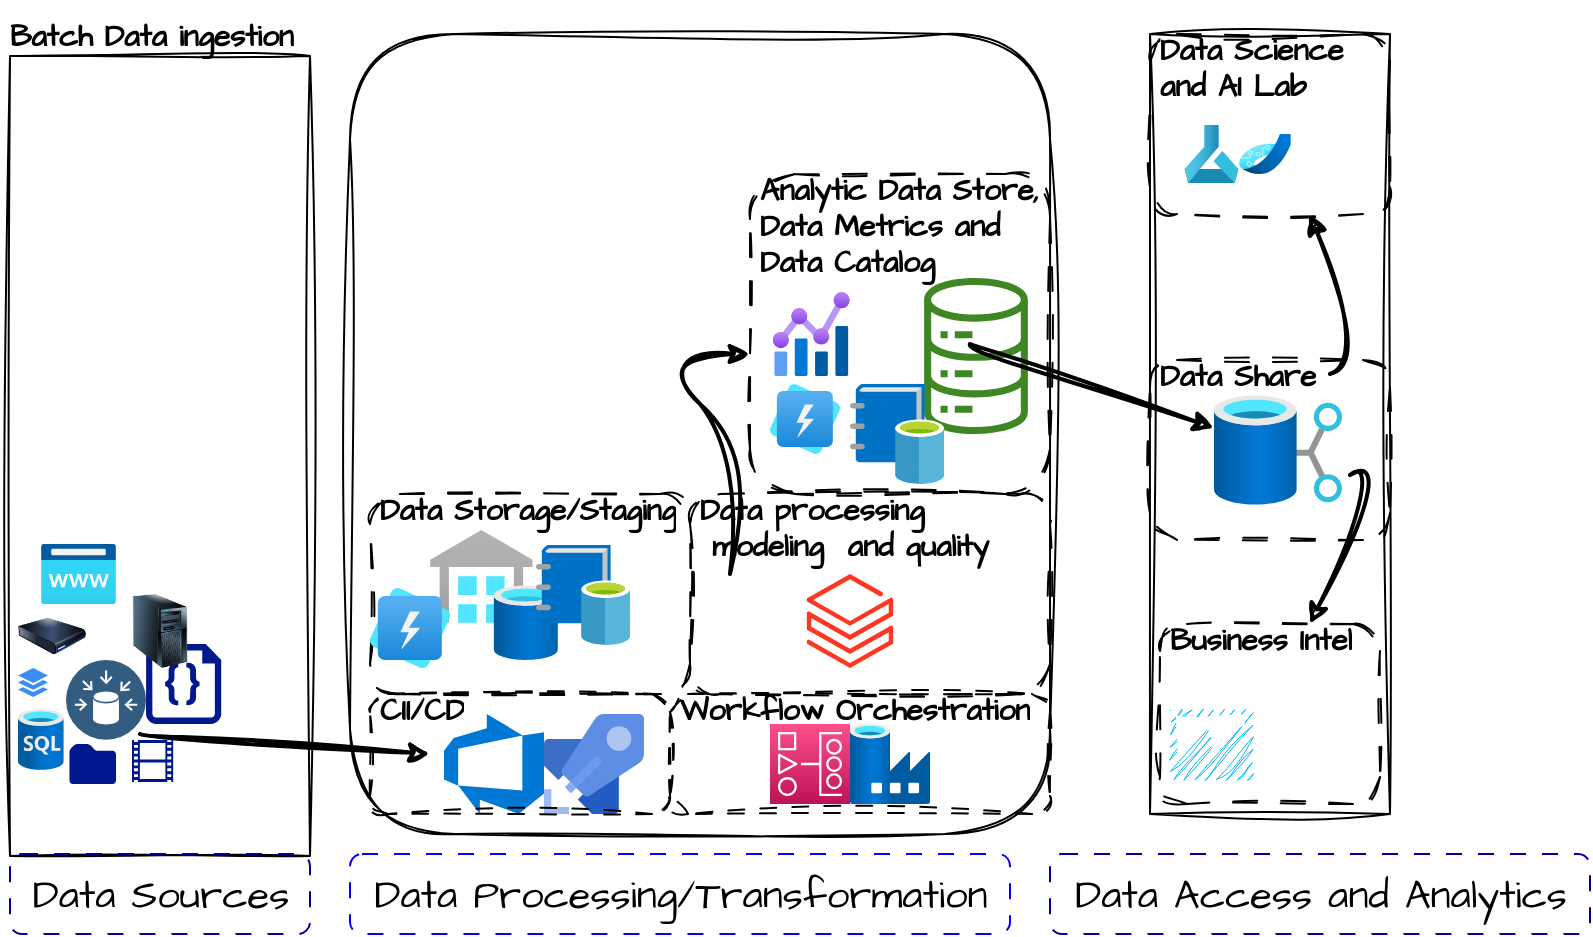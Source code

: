 <mxfile version="21.0.10" type="device"><diagram name="Page-1" id="BlvJpAKJwARUq9cr3hPY"><mxGraphModel dx="1330" dy="802" grid="1" gridSize="10" guides="1" tooltips="1" connect="1" arrows="1" fold="1" page="1" pageScale="1" pageWidth="850" pageHeight="1100" math="0" shadow="0"><root><mxCell id="0"/><mxCell id="1" parent="0"/><mxCell id="V5uFVj3z1CCtaaOXU0zh-1" value="" style="rounded=0;whiteSpace=wrap;html=1;sketch=1;hachureGap=4;jiggle=2;curveFitting=1;fontFamily=Architects Daughter;fontSource=https%3A%2F%2Ffonts.googleapis.com%2Fcss%3Ffamily%3DArchitects%2BDaughter;fontSize=20;" parent="1" vertex="1"><mxGeometry x="10" y="91" width="150" height="400" as="geometry"/></mxCell><mxCell id="V5uFVj3z1CCtaaOXU0zh-2" value="" style="rounded=1;whiteSpace=wrap;html=1;sketch=1;hachureGap=4;jiggle=2;curveFitting=1;fontFamily=Architects Daughter;fontSource=https%3A%2F%2Ffonts.googleapis.com%2Fcss%3Ffamily%3DArchitects%2BDaughter;fontSize=20;" parent="1" vertex="1"><mxGeometry x="180" y="80" width="350" height="400" as="geometry"/></mxCell><mxCell id="V5uFVj3z1CCtaaOXU0zh-3" value="" style="rounded=0;whiteSpace=wrap;html=1;sketch=1;hachureGap=4;jiggle=2;curveFitting=1;fontFamily=Architects Daughter;fontSource=https%3A%2F%2Ffonts.googleapis.com%2Fcss%3Ffamily%3DArchitects%2BDaughter;fontSize=20;" parent="1" vertex="1"><mxGeometry x="580" y="80" width="120" height="390" as="geometry"/></mxCell><mxCell id="V5uFVj3z1CCtaaOXU0zh-4" value="Data Sources" style="text;html=1;align=center;verticalAlign=middle;resizable=0;points=[];autosize=1;fontSize=20;fontFamily=Architects Daughter;strokeColor=#000099;dashed=1;dashPattern=8 8;rounded=1;" parent="1" vertex="1"><mxGeometry x="10" y="490" width="150" height="40" as="geometry"/></mxCell><mxCell id="V5uFVj3z1CCtaaOXU0zh-5" value="Data Processing/Transformation" style="text;html=1;align=center;verticalAlign=middle;resizable=0;points=[];autosize=1;fontSize=20;fontFamily=Architects Daughter;fillColor=none;strokeColor=#0000FF;dashed=1;dashPattern=8 8;rounded=1;" parent="1" vertex="1"><mxGeometry x="180" y="490" width="330" height="40" as="geometry"/></mxCell><mxCell id="V5uFVj3z1CCtaaOXU0zh-8" value="" style="image;aspect=fixed;html=1;points=[];align=center;fontSize=12;image=img/lib/azure2/databases/SQL_Database.svg;dashed=1;dashPattern=8 8;strokeColor=#000099;fontFamily=Architects Daughter;fontColor=default;fillColor=none;gradientColor=none;" parent="1" vertex="1"><mxGeometry x="14" y="417.5" width="22.88" height="30.5" as="geometry"/></mxCell><mxCell id="V5uFVj3z1CCtaaOXU0zh-15" value="" style="sketch=0;aspect=fixed;pointerEvents=1;shadow=0;dashed=0;html=1;strokeColor=none;labelPosition=center;verticalLabelPosition=bottom;verticalAlign=top;align=center;fillColor=#00188D;shape=mxgraph.azure.code_file;dashPattern=8 8;fontFamily=Architects Daughter;fontSize=20;fontColor=default;" parent="1" vertex="1"><mxGeometry x="78" y="385" width="37.6" height="40" as="geometry"/></mxCell><mxCell id="V5uFVj3z1CCtaaOXU0zh-17" value="" style="sketch=0;aspect=fixed;pointerEvents=1;shadow=0;dashed=0;html=1;strokeColor=none;labelPosition=center;verticalLabelPosition=bottom;verticalAlign=top;align=center;fillColor=#00188D;shape=mxgraph.mscae.enterprise.folder;dashPattern=8 8;fontFamily=Architects Daughter;fontSize=20;fontColor=default;" parent="1" vertex="1"><mxGeometry x="39.74" y="435" width="23.26" height="20" as="geometry"/></mxCell><mxCell id="V5uFVj3z1CCtaaOXU0zh-19" value="" style="sketch=0;aspect=fixed;pointerEvents=1;shadow=0;dashed=0;html=1;strokeColor=none;labelPosition=center;verticalLabelPosition=bottom;verticalAlign=top;align=center;fillColor=#00188D;shape=mxgraph.mscae.general.video;dashPattern=8 8;fontFamily=Architects Daughter;fontSize=20;fontColor=default;" parent="1" vertex="1"><mxGeometry x="71" y="433" width="20.58" height="21" as="geometry"/></mxCell><mxCell id="V5uFVj3z1CCtaaOXU0zh-24" value="" style="image;aspect=fixed;html=1;points=[];align=center;fontSize=12;image=img/lib/azure2/app_services/App_Service_Domains.svg;dashed=1;dashPattern=8 8;strokeColor=#000099;fontFamily=Architects Daughter;fontColor=default;fillColor=none;gradientColor=none;" parent="1" vertex="1"><mxGeometry x="25.5" y="335" width="37.5" height="30" as="geometry"/></mxCell><mxCell id="V5uFVj3z1CCtaaOXU0zh-28" value="" style="image;html=1;image=img/lib/clip_art/computers/Harddrive_128x128.png;dashed=1;dashPattern=8 8;strokeColor=#000099;fontFamily=Architects Daughter;fontSize=20;fontColor=default;fillColor=none;gradientColor=none;" parent="1" vertex="1"><mxGeometry x="14" y="365" width="34" height="32" as="geometry"/></mxCell><mxCell id="V5uFVj3z1CCtaaOXU0zh-29" value="" style="image;html=1;image=img/lib/clip_art/computers/Server_Tower_128x128.png;dashed=1;dashPattern=8 8;strokeColor=#000099;fontFamily=Architects Daughter;fontSize=20;fontColor=default;fillColor=none;gradientColor=none;" parent="1" vertex="1"><mxGeometry x="70" y="360" width="30" height="37" as="geometry"/></mxCell><mxCell id="V5uFVj3z1CCtaaOXU0zh-32" value="" style="image;aspect=fixed;html=1;points=[];align=center;fontSize=12;image=img/lib/azure2/databases/SQL_Data_Warehouses.svg;dashed=1;dashPattern=8 8;strokeColor=#000099;fontFamily=Architects Daughter;fontColor=default;fillColor=none;gradientColor=none;" parent="1" vertex="1"><mxGeometry x="220" y="328" width="64" height="65" as="geometry"/></mxCell><mxCell id="V5uFVj3z1CCtaaOXU0zh-33" value="" style="image;aspect=fixed;html=1;points=[];align=center;fontSize=12;image=img/lib/azure2/storage/Data_Shares.svg;dashed=1;dashPattern=8 8;strokeColor=#000099;fontFamily=Architects Daughter;fontColor=default;fillColor=none;gradientColor=none;" parent="1" vertex="1"><mxGeometry x="612" y="260.5" width="64" height="55.0" as="geometry"/></mxCell><mxCell id="V5uFVj3z1CCtaaOXU0zh-34" value="" style="image;sketch=0;aspect=fixed;html=1;points=[];align=center;fontSize=12;image=img/lib/mscae/Data_Catalog.svg;dashed=1;dashPattern=8 8;strokeColor=#000099;fontFamily=Architects Daughter;fontColor=default;fillColor=none;gradientColor=none;" parent="1" vertex="1"><mxGeometry x="273" y="335.5" width="47" height="50" as="geometry"/></mxCell><mxCell id="V5uFVj3z1CCtaaOXU0zh-35" value="" style="image;aspect=fixed;html=1;points=[];align=center;fontSize=12;image=img/lib/azure2/databases/Data_Factory.svg;dashed=1;dashPattern=8 8;strokeColor=#000099;fontFamily=Architects Daughter;fontColor=default;fillColor=none;gradientColor=none;" parent="1" vertex="1"><mxGeometry x="430" y="425" width="40" height="40" as="geometry"/></mxCell><mxCell id="V5uFVj3z1CCtaaOXU0zh-36" value="" style="sketch=0;points=[[0,0,0],[0.25,0,0],[0.5,0,0],[0.75,0,0],[1,0,0],[0,1,0],[0.25,1,0],[0.5,1,0],[0.75,1,0],[1,1,0],[0,0.25,0],[0,0.5,0],[0,0.75,0],[1,0.25,0],[1,0.5,0],[1,0.75,0]];outlineConnect=0;fontColor=#232F3E;gradientColor=#FF4F8B;gradientDirection=north;fillColor=#BC1356;strokeColor=#ffffff;dashed=0;verticalLabelPosition=bottom;verticalAlign=top;align=center;html=1;fontSize=12;fontStyle=0;aspect=fixed;shape=mxgraph.aws4.resourceIcon;resIcon=mxgraph.aws4.managed_workflows_for_apache_airflow;dashPattern=8 8;fontFamily=Architects Daughter;" parent="1" vertex="1"><mxGeometry x="390" y="425" width="40" height="40" as="geometry"/></mxCell><mxCell id="V5uFVj3z1CCtaaOXU0zh-37" value="" style="image;aspect=fixed;html=1;points=[];align=center;fontSize=12;image=img/lib/azure2/analytics/Azure_Databricks.svg;dashed=1;dashPattern=8 8;strokeColor=#000099;fontFamily=Architects Daughter;fontColor=default;fillColor=none;gradientColor=none;" parent="1" vertex="1"><mxGeometry x="408.3" y="350" width="43.41" height="47" as="geometry"/></mxCell><mxCell id="V5uFVj3z1CCtaaOXU0zh-40" value="" style="image;sketch=0;aspect=fixed;html=1;points=[];align=center;fontSize=12;image=img/lib/mscae/Azure_Pipelines.svg;dashed=1;dashPattern=8 8;strokeColor=#000099;fontFamily=Architects Daughter;fontColor=default;fillColor=none;gradientColor=none;" parent="1" vertex="1"><mxGeometry x="277" y="420" width="50" height="50" as="geometry"/></mxCell><mxCell id="V5uFVj3z1CCtaaOXU0zh-41" value="" style="image;sketch=0;aspect=fixed;html=1;points=[];align=center;fontSize=12;image=img/lib/mscae/Azure_DevOps.svg;dashed=1;dashPattern=8 8;strokeColor=#000099;fontFamily=Architects Daughter;fontColor=default;fillColor=none;gradientColor=none;" parent="1" vertex="1"><mxGeometry x="227" y="420" width="50" height="50" as="geometry"/></mxCell><mxCell id="WgUDtT4zoRxiixS2rayG-1" value="&lt;h1 style=&quot;font-size: 15px;&quot;&gt;Batch Data ingestion&lt;/h1&gt;" style="text;html=1;strokeColor=none;fillColor=none;spacing=5;spacingTop=-20;whiteSpace=wrap;overflow=hidden;rounded=0;fontSize=20;fontFamily=Architects Daughter;" vertex="1" parent="1"><mxGeometry x="5" y="73" width="160" height="430" as="geometry"/></mxCell><mxCell id="WgUDtT4zoRxiixS2rayG-4" value="" style="endArrow=classic;html=1;sketch=1;hachureGap=4;jiggle=2;curveFitting=1;fontFamily=Architects Daughter;fontSource=https%3A%2F%2Ffonts.googleapis.com%2Fcss%3Ffamily%3DArchitects%2BDaughter;fontSize=16;entryX=0.114;entryY=0.9;entryDx=0;entryDy=0;entryPerimeter=0;curved=1;strokeWidth=2;" edge="1" parent="1" target="V5uFVj3z1CCtaaOXU0zh-2"><mxGeometry width="50" height="50" relative="1" as="geometry"><mxPoint x="75" y="430" as="sourcePoint"/><mxPoint x="125" y="380" as="targetPoint"/></mxGeometry></mxCell><mxCell id="WgUDtT4zoRxiixS2rayG-5" value="&lt;h1 style=&quot;font-size: 15px;&quot;&gt;CII/CD&lt;/h1&gt;" style="text;html=1;spacing=5;spacingTop=-20;whiteSpace=wrap;overflow=hidden;rounded=1;fontSize=20;fontFamily=Architects Daughter;glass=0;sketch=1;curveFitting=1;jiggle=2;dashed=1;dashPattern=8 8;strokeWidth=1;strokeColor=default;" vertex="1" parent="1"><mxGeometry x="190" y="410" width="150" height="60" as="geometry"/></mxCell><mxCell id="WgUDtT4zoRxiixS2rayG-6" value="&lt;h1 style=&quot;font-size: 15px;&quot;&gt;Data Storage/Staging&lt;/h1&gt;" style="text;html=1;strokeColor=default;fillColor=none;spacing=5;spacingTop=-20;whiteSpace=wrap;overflow=hidden;rounded=1;fontSize=20;fontFamily=Architects Daughter;dashed=1;dashPattern=12 12;sketch=1;curveFitting=1;jiggle=2;" vertex="1" parent="1"><mxGeometry x="190" y="310" width="160" height="100" as="geometry"/></mxCell><mxCell id="WgUDtT4zoRxiixS2rayG-7" value="&lt;h1 style=&quot;font-size: 15px;&quot;&gt;Workflow Orchestration&lt;/h1&gt;" style="text;html=1;spacing=5;spacingTop=-20;whiteSpace=wrap;overflow=hidden;rounded=1;fontSize=20;fontFamily=Architects Daughter;glass=0;sketch=1;curveFitting=1;jiggle=2;dashed=1;dashPattern=8 8;strokeWidth=1;strokeColor=default;" vertex="1" parent="1"><mxGeometry x="340" y="410" width="190" height="60" as="geometry"/></mxCell><mxCell id="WgUDtT4zoRxiixS2rayG-10" value="" style="sketch=0;outlineConnect=0;fontColor=#232F3E;gradientColor=none;fillColor=#3F8624;strokeColor=none;dashed=0;verticalLabelPosition=bottom;verticalAlign=top;align=center;html=1;fontSize=12;fontStyle=0;aspect=fixed;pointerEvents=1;shape=mxgraph.aws4.iot_analytics_data_store;hachureGap=4;jiggle=2;curveFitting=1;fontFamily=Architects Daughter;fontSource=https%3A%2F%2Ffonts.googleapis.com%2Fcss%3Ffamily%3DArchitects%2BDaughter;" vertex="1" parent="1"><mxGeometry x="466" y="202" width="54" height="78" as="geometry"/></mxCell><mxCell id="WgUDtT4zoRxiixS2rayG-11" value="&lt;h1 style=&quot;font-size: 15px;&quot;&gt;Data processing&amp;nbsp; &amp;nbsp;&lt;b style=&quot;background-color: initial;&quot;&gt;modeling&amp;nbsp; and quality&lt;/b&gt;&lt;span style=&quot;background-color: initial; font-weight: normal;&quot;&gt;&amp;nbsp;&lt;/span&gt;&lt;/h1&gt;" style="text;html=1;strokeColor=default;fillColor=none;spacing=5;spacingTop=-20;whiteSpace=wrap;overflow=hidden;rounded=1;fontSize=20;fontFamily=Architects Daughter;dashed=1;dashPattern=12 12;sketch=1;curveFitting=1;jiggle=2;" vertex="1" parent="1"><mxGeometry x="350" y="310" width="180" height="100" as="geometry"/></mxCell><mxCell id="WgUDtT4zoRxiixS2rayG-13" value="" style="endArrow=classic;html=1;sketch=1;hachureGap=4;jiggle=2;curveFitting=1;fontFamily=Architects Daughter;fontSource=https%3A%2F%2Ffonts.googleapis.com%2Fcss%3Ffamily%3DArchitects%2BDaughter;fontSize=16;exitX=0.167;exitY=-0.05;exitDx=0;exitDy=0;exitPerimeter=0;strokeWidth=2;curved=1;" edge="1" parent="1" target="V5uFVj3z1CCtaaOXU0zh-33"><mxGeometry width="50" height="50" relative="1" as="geometry"><mxPoint x="490" y="235" as="sourcePoint"/><mxPoint x="560" y="190" as="targetPoint"/></mxGeometry></mxCell><mxCell id="WgUDtT4zoRxiixS2rayG-14" value="&lt;h1 style=&quot;font-size: 15px;&quot;&gt;&lt;font style=&quot;font-size: 15px;&quot;&gt;Analytic Data Store, Data&amp;nbsp;&lt;/font&gt;&lt;b style=&quot;background-color: initial;&quot;&gt;Metrics and Data Catalog&lt;/b&gt;&lt;/h1&gt;" style="text;html=1;strokeColor=default;fillColor=none;spacing=5;spacingTop=-20;whiteSpace=wrap;overflow=hidden;rounded=1;fontSize=20;fontFamily=Architects Daughter;dashed=1;dashPattern=12 12;sketch=1;curveFitting=1;jiggle=2;" vertex="1" parent="1"><mxGeometry x="380" y="150" width="150" height="160" as="geometry"/></mxCell><mxCell id="WgUDtT4zoRxiixS2rayG-18" value="" style="endArrow=classic;html=1;sketch=1;hachureGap=4;jiggle=2;curveFitting=1;fontFamily=Architects Daughter;fontSource=https%3A%2F%2Ffonts.googleapis.com%2Fcss%3Ffamily%3DArchitects%2BDaughter;fontSize=16;exitX=0.111;exitY=0.4;exitDx=0;exitDy=0;exitPerimeter=0;curved=1;strokeWidth=2;" edge="1" parent="1" source="WgUDtT4zoRxiixS2rayG-11"><mxGeometry width="50" height="50" relative="1" as="geometry"><mxPoint x="330" y="290" as="sourcePoint"/><mxPoint x="380" y="240" as="targetPoint"/><Array as="points"><mxPoint x="380" y="290"/><mxPoint x="330" y="240"/></Array></mxGeometry></mxCell><mxCell id="WgUDtT4zoRxiixS2rayG-19" value="" style="image;sketch=0;aspect=fixed;html=1;points=[];align=center;fontSize=12;image=img/lib/mscae/Data_Catalog.svg;hachureGap=4;jiggle=2;curveFitting=1;fontFamily=Architects Daughter;fontSource=https%3A%2F%2Ffonts.googleapis.com%2Fcss%3Ffamily%3DArchitects%2BDaughter;" vertex="1" parent="1"><mxGeometry x="430" y="255" width="47" height="50" as="geometry"/></mxCell><mxCell id="WgUDtT4zoRxiixS2rayG-20" value="Data Access and Analytics" style="text;html=1;align=center;verticalAlign=middle;resizable=0;points=[];autosize=1;fontSize=20;fontFamily=Architects Daughter;strokeColor=#000099;dashed=1;dashPattern=8 8;rounded=1;" vertex="1" parent="1"><mxGeometry x="530" y="490" width="270" height="40" as="geometry"/></mxCell><mxCell id="WgUDtT4zoRxiixS2rayG-21" value="&lt;h1 style=&quot;font-size: 15px;&quot;&gt;Data Share&lt;/h1&gt;" style="text;html=1;strokeColor=default;fillColor=none;spacing=5;spacingTop=-20;whiteSpace=wrap;overflow=hidden;rounded=1;fontSize=20;fontFamily=Architects Daughter;dashed=1;dashPattern=12 12;sketch=1;curveFitting=1;jiggle=2;" vertex="1" parent="1"><mxGeometry x="580" y="243" width="120" height="90" as="geometry"/></mxCell><mxCell id="WgUDtT4zoRxiixS2rayG-22" value="" style="outlineConnect=0;dashed=0;verticalLabelPosition=bottom;verticalAlign=top;align=center;html=1;shape=mxgraph.aws3.quicksight;fillColor=#00B7F4;gradientColor=none;sketch=1;hachureGap=4;jiggle=2;curveFitting=1;fontFamily=Architects Daughter;fontSource=https%3A%2F%2Ffonts.googleapis.com%2Fcss%3Ffamily%3DArchitects%2BDaughter;fontSize=20;" vertex="1" parent="1"><mxGeometry x="590" y="417.5" width="40" height="35.5" as="geometry"/></mxCell><mxCell id="WgUDtT4zoRxiixS2rayG-24" value="" style="image;aspect=fixed;html=1;points=[];align=center;fontSize=12;image=img/lib/azure2/analytics/Data_Lake_Analytics.svg;sketch=1;hachureGap=4;jiggle=2;curveFitting=1;fontFamily=Architects Daughter;fontSource=https%3A%2F%2Ffonts.googleapis.com%2Fcss%3Ffamily%3DArchitects%2BDaughter;" vertex="1" parent="1"><mxGeometry x="190" y="357" width="40" height="40" as="geometry"/></mxCell><mxCell id="WgUDtT4zoRxiixS2rayG-25" value="" style="shape=image;html=1;verticalAlign=top;verticalLabelPosition=bottom;labelBackgroundColor=#ffffff;imageAspect=0;aspect=fixed;image=https://cdn4.iconfinder.com/data/icons/success-filloutline/64/chart-analytics-stocks-increasing-growth-128.png;sketch=1;hachureGap=4;jiggle=2;curveFitting=1;fontFamily=Architects Daughter;fontSource=https%3A%2F%2Ffonts.googleapis.com%2Fcss%3Ffamily%3DArchitects%2BDaughter;fontSize=20;" vertex="1" parent="1"><mxGeometry x="630" y="393" width="60" height="60" as="geometry"/></mxCell><mxCell id="WgUDtT4zoRxiixS2rayG-26" value="" style="image;aspect=fixed;html=1;points=[];align=center;fontSize=12;image=img/lib/azure2/ai_machine_learning/Machine_Learning.svg;sketch=1;hachureGap=4;jiggle=2;curveFitting=1;fontFamily=Architects Daughter;fontSource=https%3A%2F%2Ffonts.googleapis.com%2Fcss%3Ffamily%3DArchitects%2BDaughter;" vertex="1" parent="1"><mxGeometry x="597.08" y="125.5" width="27.3" height="29" as="geometry"/></mxCell><mxCell id="WgUDtT4zoRxiixS2rayG-27" value="&lt;h1 style=&quot;font-size: 15px;&quot;&gt;Business Intel&lt;/h1&gt;" style="text;html=1;strokeColor=default;fillColor=none;spacing=5;spacingTop=-20;whiteSpace=wrap;overflow=hidden;rounded=1;fontSize=20;fontFamily=Architects Daughter;dashed=1;dashPattern=12 12;sketch=1;curveFitting=1;jiggle=2;" vertex="1" parent="1"><mxGeometry x="585" y="375" width="110" height="90" as="geometry"/></mxCell><mxCell id="WgUDtT4zoRxiixS2rayG-28" value="" style="sketch=0;html=1;aspect=fixed;strokeColor=none;shadow=0;fillColor=#3B8DF1;verticalAlign=top;labelPosition=center;verticalLabelPosition=bottom;shape=mxgraph.gcp2.files;hachureGap=4;jiggle=2;curveFitting=1;fontFamily=Architects Daughter;fontSource=https%3A%2F%2Ffonts.googleapis.com%2Fcss%3Ffamily%3DArchitects%2BDaughter;fontSize=20;" vertex="1" parent="1"><mxGeometry x="14" y="397" width="14.95" height="14.5" as="geometry"/></mxCell><mxCell id="WgUDtT4zoRxiixS2rayG-29" value="" style="image;aspect=fixed;perimeter=ellipsePerimeter;html=1;align=center;shadow=0;dashed=0;fontColor=#4277BB;labelBackgroundColor=default;fontSize=12;spacingTop=3;image=img/lib/ibm/data/data_sources.svg;sketch=1;hachureGap=4;jiggle=2;curveFitting=1;fontFamily=Architects Daughter;fontSource=https%3A%2F%2Ffonts.googleapis.com%2Fcss%3Ffamily%3DArchitects%2BDaughter;" vertex="1" parent="1"><mxGeometry x="38" y="393" width="40" height="40" as="geometry"/></mxCell><mxCell id="WgUDtT4zoRxiixS2rayG-30" value="" style="image;aspect=fixed;html=1;points=[];align=center;fontSize=12;image=img/lib/azure2/analytics/Data_Lake_Analytics.svg;sketch=1;hachureGap=4;jiggle=2;curveFitting=1;fontFamily=Architects Daughter;fontSource=https%3A%2F%2Ffonts.googleapis.com%2Fcss%3Ffamily%3DArchitects%2BDaughter;" vertex="1" parent="1"><mxGeometry x="390" y="255" width="35" height="35" as="geometry"/></mxCell><mxCell id="WgUDtT4zoRxiixS2rayG-32" value="" style="image;aspect=fixed;html=1;points=[];align=center;fontSize=12;image=img/lib/azure2/ai_machine_learning/Azure_Applied_AI.svg;sketch=1;hachureGap=4;jiggle=2;curveFitting=1;fontFamily=Architects Daughter;fontSource=https%3A%2F%2Ffonts.googleapis.com%2Fcss%3Ffamily%3DArchitects%2BDaughter;" vertex="1" parent="1"><mxGeometry x="624.38" y="130" width="26.15" height="20" as="geometry"/></mxCell><mxCell id="WgUDtT4zoRxiixS2rayG-33" value="" style="image;aspect=fixed;html=1;points=[];align=center;fontSize=12;image=img/lib/azure2/management_governance/Metrics.svg;sketch=1;hachureGap=4;jiggle=2;curveFitting=1;fontFamily=Architects Daughter;fontSource=https%3A%2F%2Ffonts.googleapis.com%2Fcss%3Ffamily%3DArchitects%2BDaughter;" vertex="1" parent="1"><mxGeometry x="391.23" y="209" width="38.77" height="42" as="geometry"/></mxCell><mxCell id="WgUDtT4zoRxiixS2rayG-34" value="&lt;h1 style=&quot;font-size: 15px;&quot;&gt;&lt;b style=&quot;background-color: initial;&quot;&gt;Data Science and AI Lab&lt;/b&gt;&lt;/h1&gt;" style="text;html=1;strokeColor=default;fillColor=none;spacing=5;spacingTop=-20;whiteSpace=wrap;overflow=hidden;rounded=1;fontSize=20;fontFamily=Architects Daughter;dashed=1;dashPattern=12 12;sketch=1;curveFitting=1;jiggle=2;" vertex="1" parent="1"><mxGeometry x="580" y="80" width="120" height="90" as="geometry"/></mxCell><mxCell id="WgUDtT4zoRxiixS2rayG-35" value="" style="endArrow=classic;html=1;sketch=1;hachureGap=4;jiggle=2;curveFitting=1;fontFamily=Architects Daughter;fontSource=https%3A%2F%2Ffonts.googleapis.com%2Fcss%3Ffamily%3DArchitects%2BDaughter;fontSize=16;strokeWidth=2;curved=1;" edge="1" parent="1" target="WgUDtT4zoRxiixS2rayG-34"><mxGeometry width="50" height="50" relative="1" as="geometry"><mxPoint x="670" y="250" as="sourcePoint"/><mxPoint x="674.38" y="193" as="targetPoint"/><Array as="points"><mxPoint x="690" y="240"/></Array></mxGeometry></mxCell><mxCell id="WgUDtT4zoRxiixS2rayG-38" value="" style="endArrow=classic;html=1;sketch=1;hachureGap=4;jiggle=2;curveFitting=1;fontFamily=Architects Daughter;fontSource=https%3A%2F%2Ffonts.googleapis.com%2Fcss%3Ffamily%3DArchitects%2BDaughter;fontSize=16;strokeWidth=2;curved=1;" edge="1" parent="1"><mxGeometry width="50" height="50" relative="1" as="geometry"><mxPoint x="680" y="300.5" as="sourcePoint"/><mxPoint x="660" y="375" as="targetPoint"/><Array as="points"><mxPoint x="700" y="290.5"/></Array></mxGeometry></mxCell></root></mxGraphModel></diagram></mxfile>